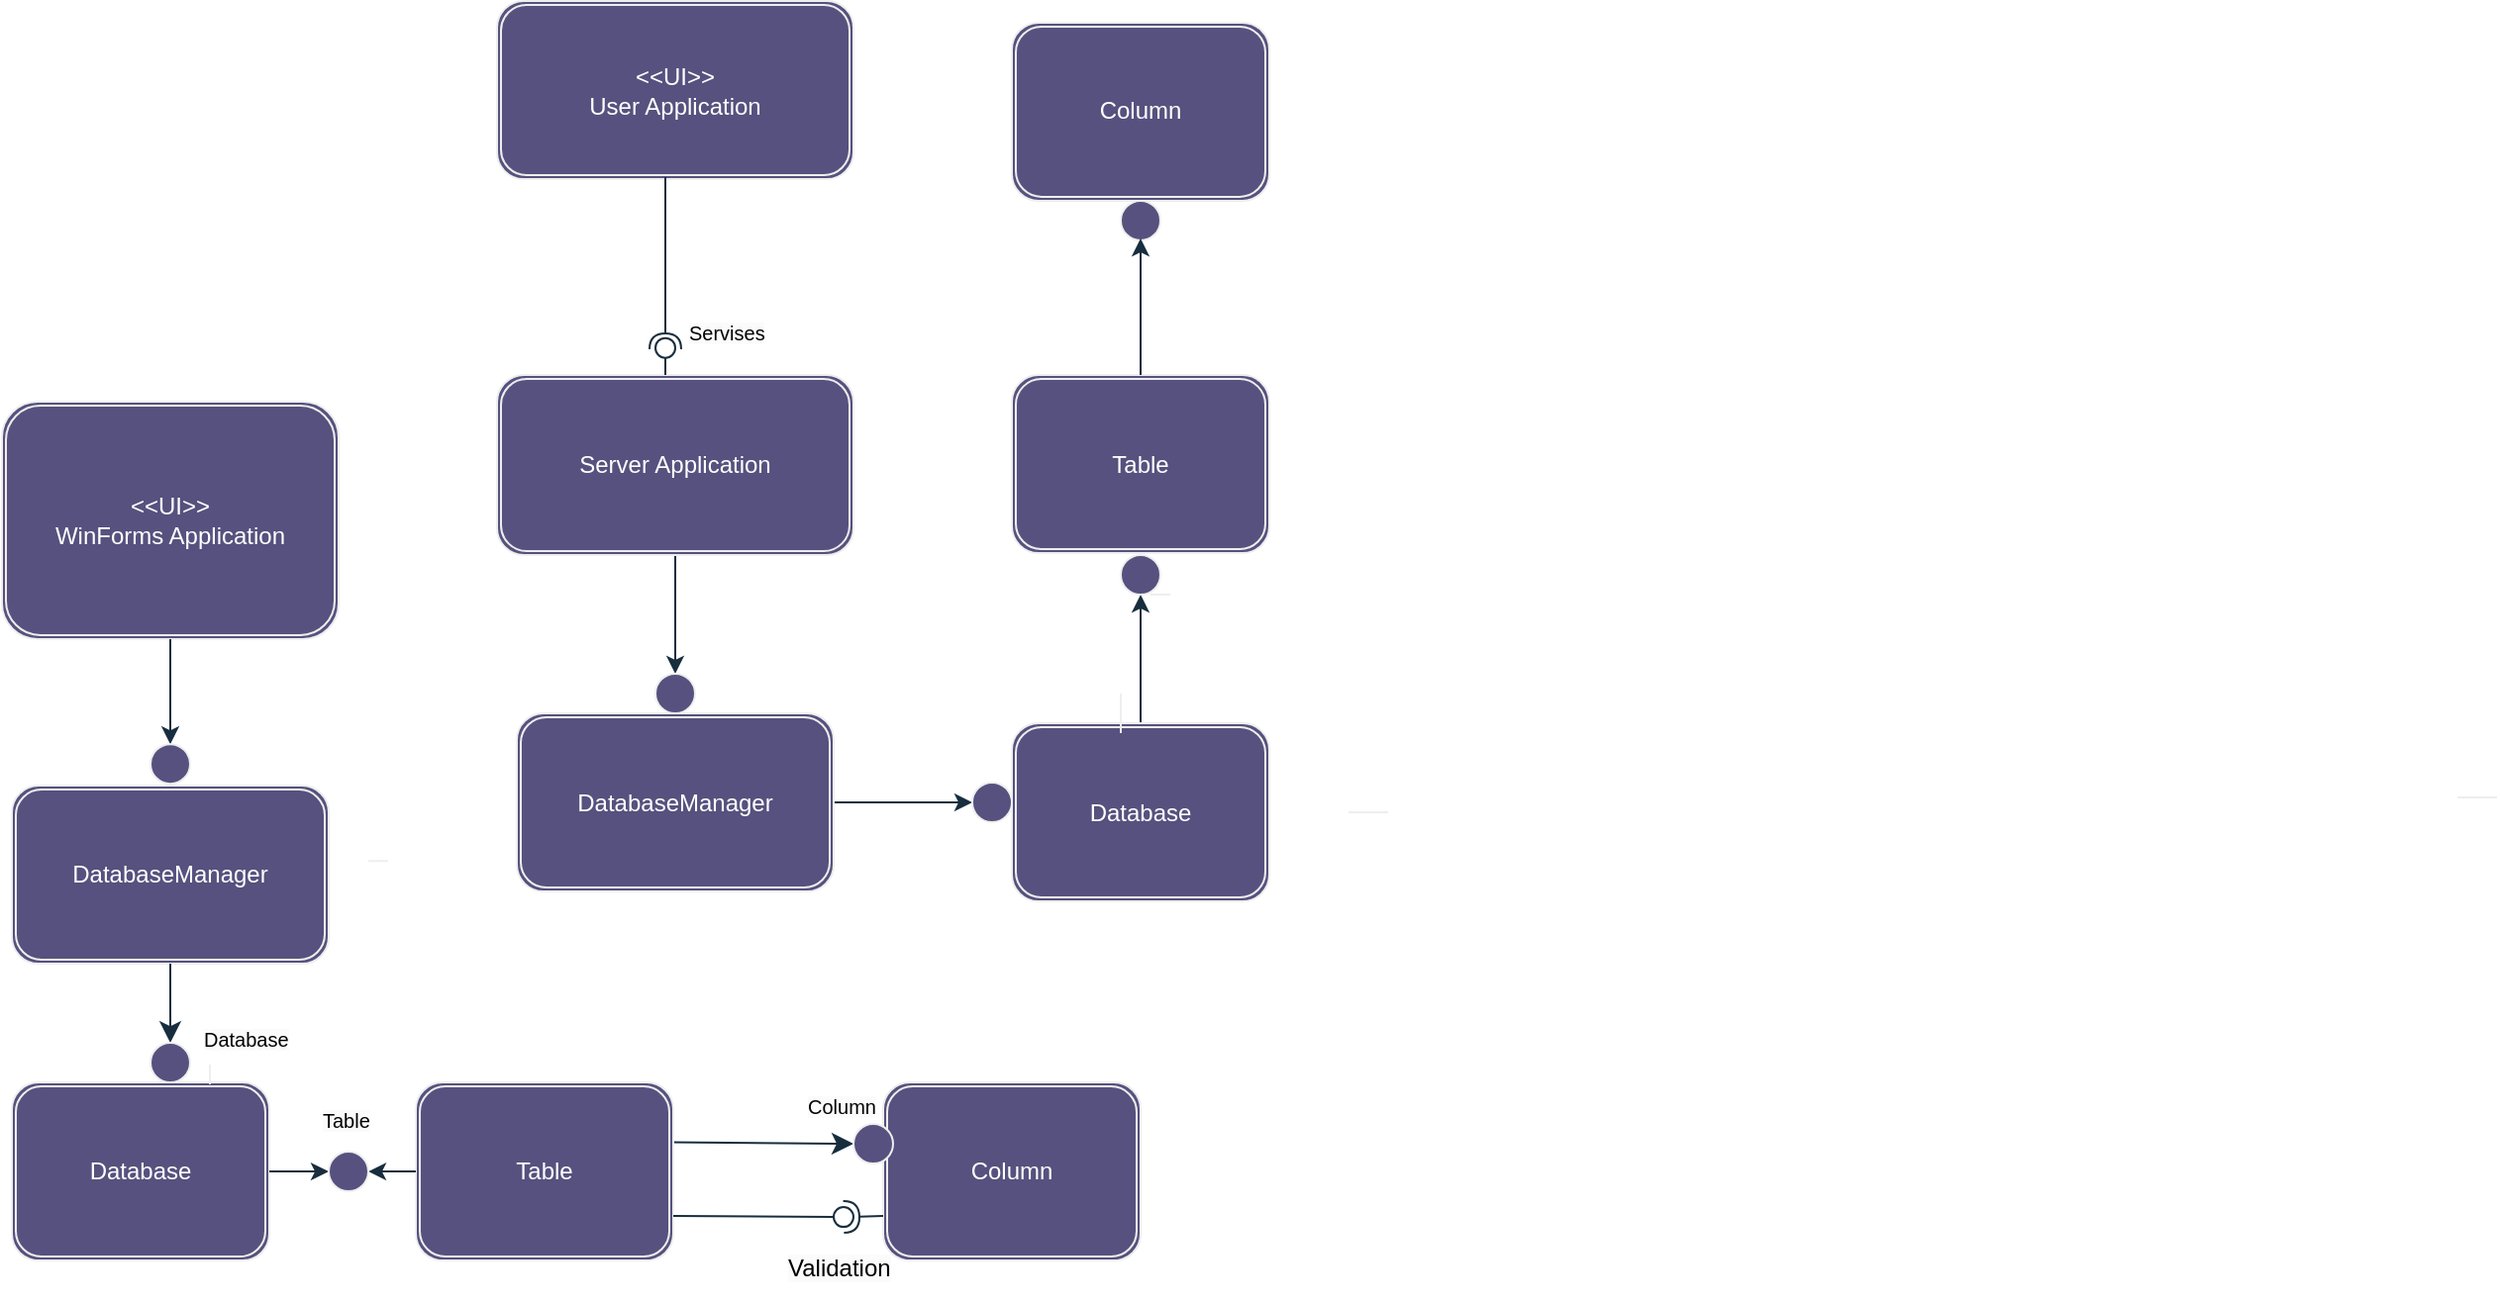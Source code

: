 <mxfile version="21.8.0" type="device">
  <diagram name="Сторінка-1" id="6gBKByi4koj98rlJ2YA-">
    <mxGraphModel dx="1362" dy="803" grid="1" gridSize="10" guides="1" tooltips="1" connect="1" arrows="1" fold="1" page="1" pageScale="1" pageWidth="827" pageHeight="1169" math="0" shadow="0">
      <root>
        <mxCell id="0" />
        <mxCell id="1" parent="0" />
        <mxCell id="eBGOqavHy0fGG9-0Azk0-1" value="&amp;lt;&amp;lt;UI&amp;gt;&amp;gt;&lt;br&gt;WinForms Application" style="shape=ext;double=1;rounded=1;whiteSpace=wrap;html=1;labelBackgroundColor=none;fillColor=#56517E;strokeColor=#EEEEEE;fontColor=#FFFFFF;" parent="1" vertex="1">
          <mxGeometry x="60" y="260" width="170" height="120" as="geometry" />
        </mxCell>
        <mxCell id="eBGOqavHy0fGG9-0Azk0-2" value="DatabaseManager" style="shape=ext;double=1;rounded=1;whiteSpace=wrap;html=1;labelBackgroundColor=none;fillColor=#56517E;strokeColor=#EEEEEE;fontColor=#FFFFFF;" parent="1" vertex="1">
          <mxGeometry x="65" y="454.06" width="160" height="90" as="geometry" />
        </mxCell>
        <mxCell id="eBGOqavHy0fGG9-0Azk0-3" value="Column" style="shape=ext;double=1;rounded=1;whiteSpace=wrap;html=1;labelBackgroundColor=none;fillColor=#56517E;strokeColor=#EEEEEE;fontColor=#FFFFFF;" parent="1" vertex="1">
          <mxGeometry x="505" y="604.06" width="130" height="90" as="geometry" />
        </mxCell>
        <mxCell id="HeWg3RLm4M_J6WVzQqbX-1" style="edgeStyle=none;curved=1;rounded=0;orthogonalLoop=1;jettySize=auto;html=1;entryX=0;entryY=0.5;entryDx=0;entryDy=0;strokeColor=#182E3E;fontSize=12;startSize=8;endSize=8;exitX=0.986;exitY=0.335;exitDx=0;exitDy=0;exitPerimeter=0;" parent="1" source="eBGOqavHy0fGG9-0Azk0-4" target="eBGOqavHy0fGG9-0Azk0-136" edge="1">
          <mxGeometry relative="1" as="geometry" />
        </mxCell>
        <mxCell id="eBGOqavHy0fGG9-0Azk0-4" value="Table" style="shape=ext;double=1;rounded=1;whiteSpace=wrap;html=1;labelBackgroundColor=none;fillColor=#56517E;strokeColor=#EEEEEE;fontColor=#FFFFFF;" parent="1" vertex="1">
          <mxGeometry x="269" y="604.06" width="130" height="90" as="geometry" />
        </mxCell>
        <mxCell id="eBGOqavHy0fGG9-0Azk0-5" value="Database" style="shape=ext;double=1;rounded=1;whiteSpace=wrap;html=1;labelBackgroundColor=none;fillColor=#56517E;strokeColor=#EEEEEE;fontColor=#FFFFFF;" parent="1" vertex="1">
          <mxGeometry x="65" y="604.06" width="130" height="90" as="geometry" />
        </mxCell>
        <mxCell id="eBGOqavHy0fGG9-0Azk0-16" value="" style="endArrow=classic;html=1;rounded=0;labelBackgroundColor=none;strokeColor=#182E3E;fontColor=default;exitX=0;exitY=0.5;exitDx=0;exitDy=0;entryX=1;entryY=0.5;entryDx=0;entryDy=0;" parent="1" target="eBGOqavHy0fGG9-0Azk0-134" edge="1" source="eBGOqavHy0fGG9-0Azk0-4">
          <mxGeometry width="50" height="50" relative="1" as="geometry">
            <mxPoint x="255" y="684.06" as="sourcePoint" />
            <mxPoint x="255" y="644.06" as="targetPoint" />
          </mxGeometry>
        </mxCell>
        <mxCell id="eBGOqavHy0fGG9-0Azk0-21" value="Non-distributed" style="text;whiteSpace=wrap;labelBackgroundColor=none;fontColor=#FFFFFF;" parent="1" vertex="1">
          <mxGeometry x="325" y="324.06" width="90" height="30" as="geometry" />
        </mxCell>
        <mxCell id="eBGOqavHy0fGG9-0Azk0-27" value="" style="rounded=0;orthogonalLoop=1;jettySize=auto;html=1;endArrow=halfCircle;endFill=0;endSize=6;strokeWidth=1;sketch=0;exitX=0;exitY=0.75;exitDx=0;exitDy=0;labelBackgroundColor=none;strokeColor=#182E3E;fontColor=default;" parent="1" source="eBGOqavHy0fGG9-0Azk0-3" edge="1">
          <mxGeometry relative="1" as="geometry">
            <mxPoint x="375" y="529.06" as="sourcePoint" />
            <mxPoint x="485" y="672.06" as="targetPoint" />
          </mxGeometry>
        </mxCell>
        <mxCell id="eBGOqavHy0fGG9-0Azk0-28" value="" style="rounded=0;orthogonalLoop=1;jettySize=auto;html=1;endArrow=oval;endFill=0;sketch=0;sourcePerimeterSpacing=0;targetPerimeterSpacing=0;endSize=10;exitX=1;exitY=0.75;exitDx=0;exitDy=0;labelBackgroundColor=none;strokeColor=#182E3E;fontColor=default;" parent="1" source="eBGOqavHy0fGG9-0Azk0-4" edge="1">
          <mxGeometry relative="1" as="geometry">
            <mxPoint x="395" y="684.06" as="sourcePoint" />
            <mxPoint x="485" y="672.06" as="targetPoint" />
            <Array as="points" />
          </mxGeometry>
        </mxCell>
        <mxCell id="eBGOqavHy0fGG9-0Azk0-29" value="" style="ellipse;whiteSpace=wrap;html=1;align=center;aspect=fixed;fillColor=none;strokeColor=none;resizable=0;perimeter=centerPerimeter;rotatable=0;allowArrows=0;points=[];outlineConnect=1;labelBackgroundColor=none;fontColor=#FFFFFF;" parent="1" vertex="1">
          <mxGeometry x="475" y="674.06" width="10" height="10" as="geometry" />
        </mxCell>
        <mxCell id="eBGOqavHy0fGG9-0Azk0-30" value="&lt;span style=&quot;caret-color: rgb(0, 0, 0); color: rgb(0, 0, 0); font-family: Helvetica; font-size: 12px; font-style: normal; font-variant-caps: normal; font-weight: 400; letter-spacing: normal; text-align: center; text-indent: 0px; text-transform: none; word-spacing: 0px; -webkit-text-stroke-width: 0px; background-color: rgb(251, 251, 251); text-decoration: none; float: none; display: inline !important;&quot;&gt;Validation&lt;/span&gt;" style="text;whiteSpace=wrap;html=1;labelBackgroundColor=none;fontColor=#FFFFFF;" parent="1" vertex="1">
          <mxGeometry x="455" y="684.06" width="50" height="30" as="geometry" />
        </mxCell>
        <mxCell id="eBGOqavHy0fGG9-0Azk0-33" value="" style="endArrow=classic;html=1;rounded=0;labelBackgroundColor=none;strokeColor=#182E3E;fontColor=default;exitX=0.5;exitY=1;exitDx=0;exitDy=0;entryX=0.5;entryY=0;entryDx=0;entryDy=0;" parent="1" target="eBGOqavHy0fGG9-0Azk0-128" edge="1" source="eBGOqavHy0fGG9-0Azk0-1">
          <mxGeometry width="50" height="50" relative="1" as="geometry">
            <mxPoint x="165" y="492.19" as="sourcePoint" />
            <mxPoint x="230" y="434.06" as="targetPoint" />
            <Array as="points" />
          </mxGeometry>
        </mxCell>
        <mxCell id="eBGOqavHy0fGG9-0Azk0-39" value="" style="edgeStyle=elbowEdgeStyle;elbow=vertical;endArrow=classic;html=1;curved=0;rounded=0;endSize=8;startSize=8;labelBackgroundColor=none;strokeColor=#182E3E;fontColor=default;exitX=0.5;exitY=1;exitDx=0;exitDy=0;entryX=0.5;entryY=0;entryDx=0;entryDy=0;" parent="1" source="eBGOqavHy0fGG9-0Azk0-2" edge="1" target="eBGOqavHy0fGG9-0Azk0-131">
          <mxGeometry width="50" height="50" relative="1" as="geometry">
            <mxPoint x="312.52" y="515.03" as="sourcePoint" />
            <mxPoint x="165" y="576.06" as="targetPoint" />
            <Array as="points">
              <mxPoint x="165" y="556.06" />
              <mxPoint x="149.52" y="555.03" />
              <mxPoint x="152.52" y="532.03" />
            </Array>
          </mxGeometry>
        </mxCell>
        <mxCell id="eBGOqavHy0fGG9-0Azk0-43" value="Distributed&#xa;" style="text;whiteSpace=wrap;labelBackgroundColor=none;fontColor=#FFFFFF;" parent="1" vertex="1">
          <mxGeometry x="650" y="107.5" width="60" height="20" as="geometry" />
        </mxCell>
        <mxCell id="eBGOqavHy0fGG9-0Azk0-45" value="Table" style="shape=ext;double=1;rounded=1;whiteSpace=wrap;html=1;labelBackgroundColor=none;fillColor=#56517E;strokeColor=#EEEEEE;fontColor=#FFFFFF;" parent="1" vertex="1">
          <mxGeometry x="570" y="246.53" width="130" height="90" as="geometry" />
        </mxCell>
        <mxCell id="eBGOqavHy0fGG9-0Azk0-122" value="" style="edgeStyle=orthogonalEdgeStyle;rounded=0;orthogonalLoop=1;jettySize=auto;html=1;labelBackgroundColor=none;strokeColor=#182E3E;fontColor=default;exitX=0.5;exitY=0;exitDx=0;exitDy=0;" parent="1" source="eBGOqavHy0fGG9-0Azk0-46" edge="1">
          <mxGeometry relative="1" as="geometry">
            <mxPoint x="635" y="357.5" as="targetPoint" />
          </mxGeometry>
        </mxCell>
        <mxCell id="eBGOqavHy0fGG9-0Azk0-46" value="Database" style="shape=ext;double=1;rounded=1;whiteSpace=wrap;html=1;labelBackgroundColor=none;fillColor=#56517E;strokeColor=#EEEEEE;fontColor=#FFFFFF;" parent="1" vertex="1">
          <mxGeometry x="570" y="422.5" width="130" height="90" as="geometry" />
        </mxCell>
        <mxCell id="eBGOqavHy0fGG9-0Azk0-121" value="" style="edgeStyle=orthogonalEdgeStyle;rounded=0;orthogonalLoop=1;jettySize=auto;html=1;labelBackgroundColor=none;strokeColor=#182E3E;fontColor=default;entryX=0;entryY=0.5;entryDx=0;entryDy=0;exitX=1;exitY=0.5;exitDx=0;exitDy=0;" parent="1" source="eBGOqavHy0fGG9-0Azk0-47" target="eBGOqavHy0fGG9-0Azk0-90" edge="1">
          <mxGeometry relative="1" as="geometry">
            <mxPoint x="615" y="388.5" as="targetPoint" />
            <Array as="points">
              <mxPoint x="510" y="462.5" />
              <mxPoint x="510" y="462.5" />
            </Array>
            <mxPoint x="535" y="353.5" as="sourcePoint" />
          </mxGeometry>
        </mxCell>
        <mxCell id="eBGOqavHy0fGG9-0Azk0-47" value="DatabaseManager" style="shape=ext;double=1;rounded=1;whiteSpace=wrap;html=1;labelBackgroundColor=none;fillColor=#56517E;strokeColor=#EEEEEE;fontColor=#FFFFFF;" parent="1" vertex="1">
          <mxGeometry x="320" y="417.5" width="160" height="90" as="geometry" />
        </mxCell>
        <mxCell id="eBGOqavHy0fGG9-0Azk0-48" value="&amp;lt;&amp;lt;UI&amp;gt;&amp;gt;&lt;br&gt;User Application" style="shape=ext;double=1;rounded=1;whiteSpace=wrap;html=1;labelBackgroundColor=none;fillColor=#56517E;strokeColor=#EEEEEE;fontColor=#FFFFFF;" parent="1" vertex="1">
          <mxGeometry x="310" y="57.5" width="180" height="90" as="geometry" />
        </mxCell>
        <mxCell id="eBGOqavHy0fGG9-0Azk0-120" value="" style="edgeStyle=orthogonalEdgeStyle;rounded=0;orthogonalLoop=1;jettySize=auto;html=1;labelBackgroundColor=none;strokeColor=#182E3E;fontColor=default;" parent="1" source="eBGOqavHy0fGG9-0Azk0-49" edge="1">
          <mxGeometry relative="1" as="geometry">
            <mxPoint x="400" y="397.5" as="targetPoint" />
          </mxGeometry>
        </mxCell>
        <mxCell id="eBGOqavHy0fGG9-0Azk0-49" value="Server Application" style="shape=ext;double=1;rounded=1;whiteSpace=wrap;html=1;labelBackgroundColor=none;fillColor=#56517E;strokeColor=#EEEEEE;fontColor=#FFFFFF;" parent="1" vertex="1">
          <mxGeometry x="310" y="246.53" width="180" height="90.97" as="geometry" />
        </mxCell>
        <mxCell id="eBGOqavHy0fGG9-0Azk0-76" value="" style="ellipse;whiteSpace=wrap;html=1;aspect=fixed;movable=1;resizable=1;rotatable=1;deletable=1;editable=1;locked=0;connectable=1;labelBackgroundColor=none;fillColor=#56517E;strokeColor=#EEEEEE;fontColor=#FFFFFF;" parent="1" vertex="1">
          <mxGeometry x="390" y="397.5" width="20" height="20" as="geometry" />
        </mxCell>
        <mxCell id="eBGOqavHy0fGG9-0Azk0-78" value="" style="line;strokeWidth=1;fillColor=none;align=left;verticalAlign=middle;spacingTop=-1;spacingLeft=3;spacingRight=3;rotatable=1;labelPosition=right;points=[];portConstraint=eastwest;strokeColor=#EEEEEE;movable=1;resizable=1;deletable=1;editable=1;locked=0;connectable=1;labelBackgroundColor=none;fontColor=#FFFFFF;" parent="1" vertex="1">
          <mxGeometry x="640" y="353.5" width="10" height="8" as="geometry" />
        </mxCell>
        <mxCell id="eBGOqavHy0fGG9-0Azk0-85" value="" style="line;strokeWidth=1;fillColor=none;align=left;verticalAlign=middle;spacingTop=-1;spacingLeft=3;spacingRight=3;rotatable=1;labelPosition=right;points=[];portConstraint=eastwest;strokeColor=#EEEEEE;movable=1;resizable=1;deletable=1;editable=1;locked=0;connectable=1;rotation=90;labelBackgroundColor=none;fontColor=#FFFFFF;" parent="1" vertex="1">
          <mxGeometry x="615" y="407.5" width="20" height="20" as="geometry" />
        </mxCell>
        <mxCell id="eBGOqavHy0fGG9-0Azk0-87" value="" style="line;strokeWidth=1;fillColor=none;align=left;verticalAlign=middle;spacingTop=-1;spacingLeft=3;spacingRight=3;rotatable=1;labelPosition=right;points=[];portConstraint=eastwest;strokeColor=#EEEEEE;movable=1;resizable=1;deletable=1;editable=1;locked=0;connectable=1;rotation=0;labelBackgroundColor=none;fontColor=#FFFFFF;" parent="1" vertex="1">
          <mxGeometry x="740" y="457.5" width="20" height="20" as="geometry" />
        </mxCell>
        <mxCell id="eBGOqavHy0fGG9-0Azk0-88" value="" style="line;strokeWidth=1;fillColor=none;align=left;verticalAlign=middle;spacingTop=-1;spacingLeft=3;spacingRight=3;rotatable=1;labelPosition=right;points=[];portConstraint=eastwest;strokeColor=#EEEEEE;movable=1;resizable=1;deletable=1;editable=1;locked=0;connectable=1;rotation=0;labelBackgroundColor=none;fontColor=#FFFFFF;" parent="1" vertex="1">
          <mxGeometry x="1300" y="450" width="20" height="20" as="geometry" />
        </mxCell>
        <mxCell id="eBGOqavHy0fGG9-0Azk0-90" value="" style="ellipse;whiteSpace=wrap;html=1;aspect=fixed;movable=1;resizable=1;rotatable=1;deletable=1;editable=1;locked=0;connectable=1;labelBackgroundColor=none;fillColor=#56517E;strokeColor=#EEEEEE;fontColor=#FFFFFF;" parent="1" vertex="1">
          <mxGeometry x="550" y="452.5" width="20" height="20" as="geometry" />
        </mxCell>
        <mxCell id="eBGOqavHy0fGG9-0Azk0-91" value="" style="ellipse;whiteSpace=wrap;html=1;aspect=fixed;movable=1;resizable=1;rotatable=1;deletable=1;editable=1;locked=0;connectable=1;labelBackgroundColor=none;fillColor=#56517E;strokeColor=#EEEEEE;fontColor=#FFFFFF;" parent="1" vertex="1">
          <mxGeometry x="625" y="337.5" width="20" height="20" as="geometry" />
        </mxCell>
        <mxCell id="eBGOqavHy0fGG9-0Azk0-92" value="" style="ellipse;whiteSpace=wrap;html=1;aspect=fixed;movable=1;resizable=1;rotatable=1;deletable=1;editable=1;locked=0;connectable=1;labelBackgroundColor=none;fillColor=#56517E;strokeColor=#EEEEEE;fontColor=#FFFFFF;" parent="1" vertex="1">
          <mxGeometry x="625" y="158.44" width="20" height="20" as="geometry" />
        </mxCell>
        <mxCell id="eBGOqavHy0fGG9-0Azk0-115" value="" style="rounded=0;orthogonalLoop=1;jettySize=auto;html=1;endArrow=halfCircle;endFill=0;endSize=6;strokeWidth=1;sketch=0;labelBackgroundColor=none;strokeColor=#182E3E;fontColor=default;" parent="1" edge="1">
          <mxGeometry relative="1" as="geometry">
            <mxPoint x="395" y="173.44" as="sourcePoint" />
            <mxPoint x="395" y="233.44" as="targetPoint" />
            <Array as="points">
              <mxPoint x="395" y="146.56" />
            </Array>
          </mxGeometry>
        </mxCell>
        <mxCell id="eBGOqavHy0fGG9-0Azk0-116" value="" style="rounded=0;orthogonalLoop=1;jettySize=auto;html=1;endArrow=oval;endFill=0;sketch=0;sourcePerimeterSpacing=0;targetPerimeterSpacing=0;endSize=10;labelBackgroundColor=none;strokeColor=#182E3E;fontColor=default;" parent="1" edge="1">
          <mxGeometry relative="1" as="geometry">
            <mxPoint x="395" y="246.56" as="sourcePoint" />
            <mxPoint x="395" y="232.82" as="targetPoint" />
            <Array as="points">
              <mxPoint x="395" y="232.82" />
            </Array>
          </mxGeometry>
        </mxCell>
        <mxCell id="eBGOqavHy0fGG9-0Azk0-117" value="" style="ellipse;whiteSpace=wrap;html=1;align=center;aspect=fixed;fillColor=none;strokeColor=none;resizable=0;perimeter=centerPerimeter;rotatable=0;allowArrows=0;points=[];outlineConnect=1;rotation=90;labelBackgroundColor=none;fontColor=#FFFFFF;" parent="1" vertex="1">
          <mxGeometry x="370" y="178.44" width="10" height="10" as="geometry" />
        </mxCell>
        <mxCell id="eBGOqavHy0fGG9-0Azk0-125" value="&lt;span style=&quot;caret-color: rgb(0, 0, 0); color: rgb(0, 0, 0); font-family: Helvetica; font-size: 10px; font-style: normal; font-variant-caps: normal; font-weight: 400; letter-spacing: normal; text-align: left; text-indent: 0px; text-transform: none; word-spacing: 0px; -webkit-text-stroke-width: 0px; background-color: rgb(251, 251, 251); text-decoration: none; float: none; display: inline !important;&quot;&gt;Servises&lt;/span&gt;" style="text;whiteSpace=wrap;html=1;fontSize=10;labelBackgroundColor=none;fontColor=#FFFFFF;" parent="1" vertex="1">
          <mxGeometry x="405" y="212.5" width="50" height="28.12" as="geometry" />
        </mxCell>
        <mxCell id="eBGOqavHy0fGG9-0Azk0-127" value="" style="line;strokeWidth=1;fillColor=none;align=left;verticalAlign=middle;spacingTop=-1;spacingLeft=3;spacingRight=3;rotatable=1;labelPosition=right;points=[];portConstraint=eastwest;strokeColor=#EEEEEE;movable=1;resizable=1;deletable=1;editable=1;locked=0;connectable=1;labelBackgroundColor=none;fontColor=#FFFFFF;" parent="1" vertex="1">
          <mxGeometry x="245" y="488.12" width="10" height="8" as="geometry" />
        </mxCell>
        <mxCell id="eBGOqavHy0fGG9-0Azk0-128" value="" style="ellipse;whiteSpace=wrap;html=1;aspect=fixed;movable=1;resizable=1;rotatable=1;deletable=1;editable=1;locked=0;connectable=1;labelBackgroundColor=none;fillColor=#56517E;strokeColor=#EEEEEE;fontColor=#FFFFFF;" parent="1" vertex="1">
          <mxGeometry x="135" y="433.09" width="20" height="20" as="geometry" />
        </mxCell>
        <mxCell id="eBGOqavHy0fGG9-0Azk0-130" value="" style="line;strokeWidth=1;fillColor=none;align=left;verticalAlign=middle;spacingTop=-1;spacingLeft=3;spacingRight=3;rotatable=1;labelPosition=right;points=[];portConstraint=eastwest;strokeColor=#EEEEEE;movable=1;resizable=1;deletable=1;editable=1;locked=0;connectable=1;rotation=90;labelBackgroundColor=none;fontColor=#FFFFFF;" parent="1" vertex="1">
          <mxGeometry x="160.0" y="596.06" width="10" height="8" as="geometry" />
        </mxCell>
        <mxCell id="eBGOqavHy0fGG9-0Azk0-131" value="" style="ellipse;whiteSpace=wrap;html=1;aspect=fixed;movable=1;resizable=1;rotatable=1;deletable=1;editable=1;locked=0;connectable=1;labelBackgroundColor=none;fillColor=#56517E;strokeColor=#EEEEEE;fontColor=#FFFFFF;" parent="1" vertex="1">
          <mxGeometry x="135" y="584.06" width="20" height="20" as="geometry" />
        </mxCell>
        <mxCell id="eBGOqavHy0fGG9-0Azk0-133" value="" style="endArrow=classic;html=1;rounded=0;exitX=1;exitY=0.5;exitDx=0;exitDy=0;labelBackgroundColor=none;strokeColor=#182E3E;fontColor=default;" parent="1" source="eBGOqavHy0fGG9-0Azk0-5" target="eBGOqavHy0fGG9-0Azk0-134" edge="1">
          <mxGeometry width="50" height="50" relative="1" as="geometry">
            <mxPoint x="225" y="649.06" as="sourcePoint" />
            <mxPoint x="225" y="649.06" as="targetPoint" />
          </mxGeometry>
        </mxCell>
        <mxCell id="eBGOqavHy0fGG9-0Azk0-134" value="" style="ellipse;whiteSpace=wrap;html=1;aspect=fixed;movable=1;resizable=1;rotatable=1;deletable=1;editable=1;locked=0;connectable=1;labelBackgroundColor=none;fillColor=#56517E;strokeColor=#EEEEEE;fontColor=#FFFFFF;" parent="1" vertex="1">
          <mxGeometry x="225" y="639.06" width="20" height="20" as="geometry" />
        </mxCell>
        <mxCell id="eBGOqavHy0fGG9-0Azk0-135" value="" style="line;strokeWidth=1;fillColor=none;align=left;verticalAlign=middle;spacingTop=-1;spacingLeft=3;spacingRight=3;rotatable=1;labelPosition=right;points=[];portConstraint=eastwest;strokeColor=#EEEEEE;movable=1;resizable=1;deletable=1;editable=1;locked=0;connectable=1;labelBackgroundColor=none;fontColor=#FFFFFF;" parent="1" vertex="1">
          <mxGeometry x="495" y="631.06" width="10" height="8" as="geometry" />
        </mxCell>
        <mxCell id="eBGOqavHy0fGG9-0Azk0-136" value="" style="ellipse;whiteSpace=wrap;html=1;aspect=fixed;movable=1;resizable=1;rotatable=1;deletable=1;editable=1;locked=0;connectable=1;labelBackgroundColor=none;fillColor=#56517E;strokeColor=#EEEEEE;fontColor=#FFFFFF;" parent="1" vertex="1">
          <mxGeometry x="490" y="625.06" width="20" height="20" as="geometry" />
        </mxCell>
        <mxCell id="eBGOqavHy0fGG9-0Azk0-139" value="&lt;span style=&quot;caret-color: rgb(0, 0, 0); color: rgb(0, 0, 0); font-family: Helvetica; font-size: 10px; font-style: normal; font-variant-caps: normal; font-weight: 400; letter-spacing: normal; text-align: center; text-indent: 0px; text-transform: none; word-spacing: 0px; -webkit-text-stroke-width: 0px; background-color: rgb(251, 251, 251); text-decoration: none; float: none; display: inline !important;&quot;&gt;Database&lt;/span&gt;" style="text;whiteSpace=wrap;html=1;fontSize=10;labelBackgroundColor=none;fontColor=#FFFFFF;" parent="1" vertex="1">
          <mxGeometry x="160" y="570.06" width="60" height="26" as="geometry" />
        </mxCell>
        <mxCell id="eBGOqavHy0fGG9-0Azk0-140" value="&lt;span style=&quot;caret-color: rgb(0, 0, 0); color: rgb(0, 0, 0); font-family: Helvetica; font-size: 10px; font-style: normal; font-variant-caps: normal; font-weight: 400; letter-spacing: normal; text-align: center; text-indent: 0px; text-transform: none; word-spacing: 0px; -webkit-text-stroke-width: 0px; background-color: rgb(251, 251, 251); text-decoration: none; float: none; display: inline !important;&quot;&gt;Table&lt;/span&gt;" style="text;whiteSpace=wrap;html=1;fontSize=10;labelBackgroundColor=none;fontColor=#FFFFFF;" parent="1" vertex="1">
          <mxGeometry x="220" y="611.06" width="30" height="20" as="geometry" />
        </mxCell>
        <mxCell id="eBGOqavHy0fGG9-0Azk0-141" value="&lt;span style=&quot;caret-color: rgb(0, 0, 0); color: rgb(0, 0, 0); font-family: Helvetica; font-size: 10px; font-style: normal; font-variant-caps: normal; font-weight: 400; letter-spacing: normal; text-align: center; text-indent: 0px; text-transform: none; word-spacing: 0px; -webkit-text-stroke-width: 0px; background-color: rgb(251, 251, 251); text-decoration: none; float: none; display: inline !important;&quot;&gt;Column&lt;/span&gt;" style="text;whiteSpace=wrap;html=1;fontSize=10;labelBackgroundColor=none;fontColor=#FFFFFF;" parent="1" vertex="1">
          <mxGeometry x="465" y="604.06" width="50" height="20" as="geometry" />
        </mxCell>
        <mxCell id="Blq6cXPGntVopJcE1dZ6-6" value="" style="edgeStyle=orthogonalEdgeStyle;rounded=0;orthogonalLoop=1;jettySize=auto;html=1;labelBackgroundColor=none;strokeColor=#182E3E;fontColor=default;" edge="1" parent="1" source="eBGOqavHy0fGG9-0Azk0-45">
          <mxGeometry relative="1" as="geometry">
            <mxPoint x="700" y="291.5" as="sourcePoint" />
            <mxPoint x="635" y="177.5" as="targetPoint" />
          </mxGeometry>
        </mxCell>
        <mxCell id="eBGOqavHy0fGG9-0Azk0-44" value="Column" style="shape=ext;double=1;rounded=1;whiteSpace=wrap;html=1;labelBackgroundColor=none;fillColor=#56517E;strokeColor=#EEEEEE;fontColor=#FFFFFF;" parent="1" vertex="1">
          <mxGeometry x="570" y="68.44" width="130" height="90" as="geometry" />
        </mxCell>
      </root>
    </mxGraphModel>
  </diagram>
</mxfile>

